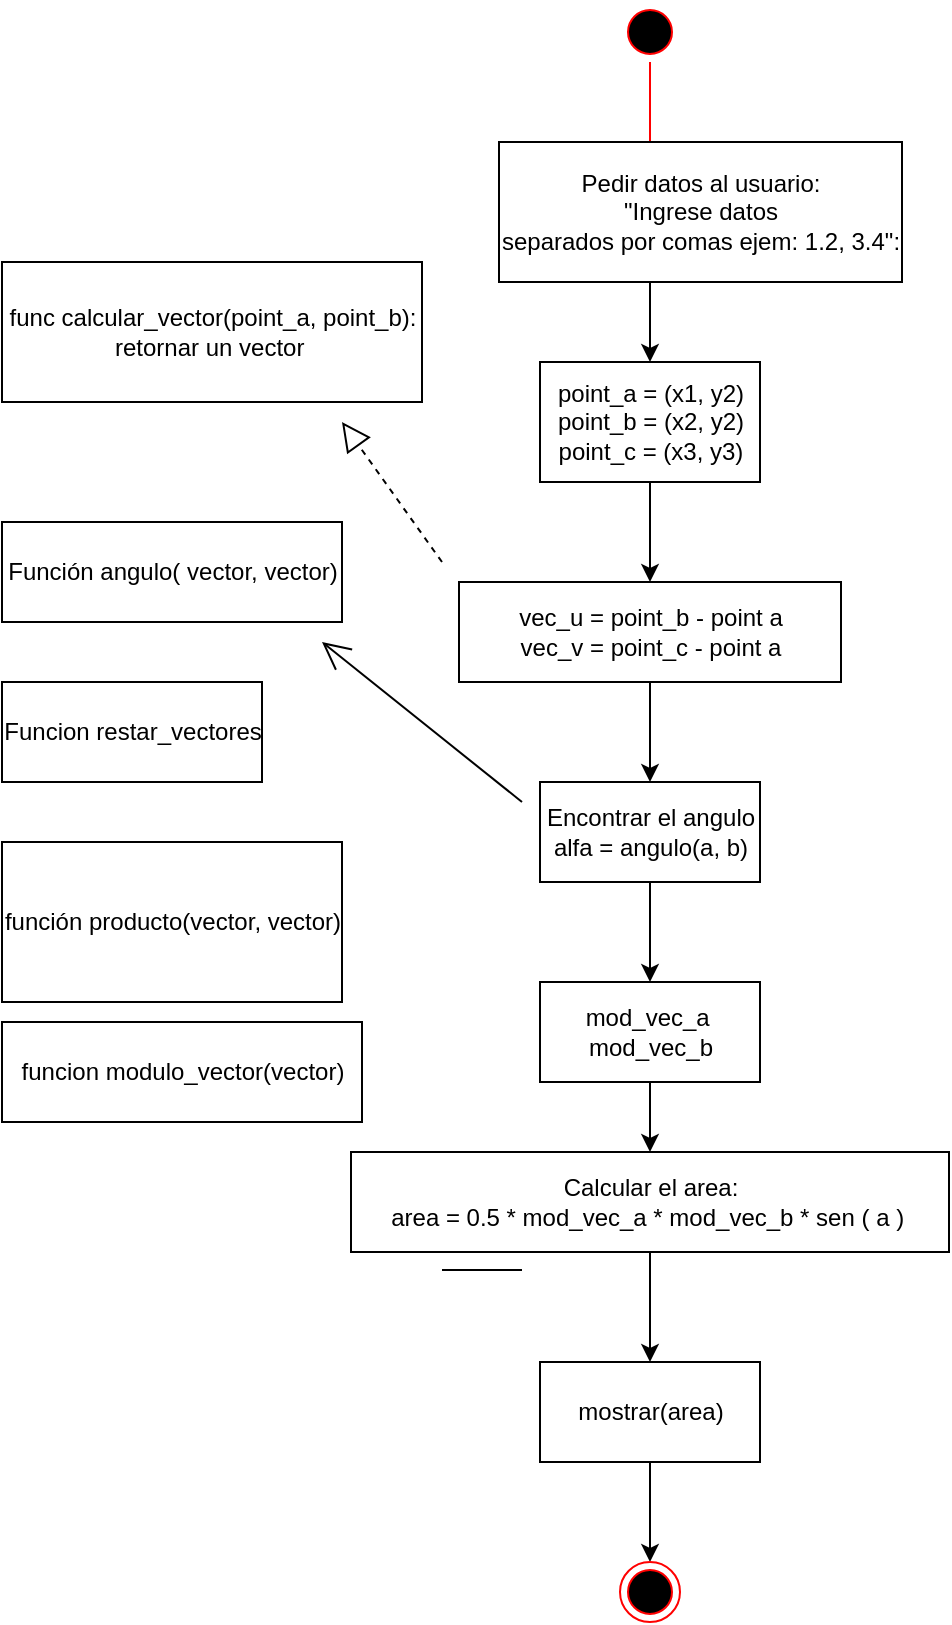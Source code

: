 <mxfile version="14.2.6" type="github">
  <diagram id="6lGFnr-tRphFq525iMFx" name="Page-1">
    <mxGraphModel dx="938" dy="578" grid="1" gridSize="10" guides="1" tooltips="1" connect="1" arrows="1" fold="1" page="1" pageScale="1" pageWidth="827" pageHeight="1169" math="0" shadow="0">
      <root>
        <mxCell id="0" />
        <mxCell id="1" parent="0" />
        <mxCell id="ZepxJ5lsP3LT1o16sexq-1" value="" style="ellipse;html=1;shape=startState;fillColor=#000000;strokeColor=#ff0000;" vertex="1" parent="1">
          <mxGeometry x="399" y="200" width="30" height="30" as="geometry" />
        </mxCell>
        <mxCell id="ZepxJ5lsP3LT1o16sexq-2" value="" style="edgeStyle=orthogonalEdgeStyle;html=1;verticalAlign=bottom;endArrow=open;endSize=8;strokeColor=#ff0000;" edge="1" source="ZepxJ5lsP3LT1o16sexq-1" parent="1">
          <mxGeometry relative="1" as="geometry">
            <mxPoint x="414" y="290" as="targetPoint" />
          </mxGeometry>
        </mxCell>
        <mxCell id="ZepxJ5lsP3LT1o16sexq-5" style="edgeStyle=orthogonalEdgeStyle;rounded=0;orthogonalLoop=1;jettySize=auto;html=1;entryX=0.5;entryY=0;entryDx=0;entryDy=0;" edge="1" parent="1" source="ZepxJ5lsP3LT1o16sexq-3" target="ZepxJ5lsP3LT1o16sexq-4">
          <mxGeometry relative="1" as="geometry">
            <Array as="points">
              <mxPoint x="414" y="350" />
              <mxPoint x="414" y="350" />
            </Array>
          </mxGeometry>
        </mxCell>
        <mxCell id="ZepxJ5lsP3LT1o16sexq-3" value="Pedir datos al usuario: &lt;br&gt;&quot;Ingrese datos&lt;br&gt;&amp;nbsp;separados por comas ejem: 1.2, 3.4&quot;:&amp;nbsp;" style="html=1;" vertex="1" parent="1">
          <mxGeometry x="338.5" y="270" width="201.5" height="70" as="geometry" />
        </mxCell>
        <mxCell id="ZepxJ5lsP3LT1o16sexq-8" style="edgeStyle=orthogonalEdgeStyle;rounded=0;orthogonalLoop=1;jettySize=auto;html=1;entryX=0.5;entryY=0;entryDx=0;entryDy=0;" edge="1" parent="1" source="ZepxJ5lsP3LT1o16sexq-4" target="ZepxJ5lsP3LT1o16sexq-7">
          <mxGeometry relative="1" as="geometry" />
        </mxCell>
        <mxCell id="ZepxJ5lsP3LT1o16sexq-4" value="point_a = (x1, y2)&lt;br&gt;point_b = (x2, y2)&lt;br&gt;point_c = (x3, y3)" style="html=1;" vertex="1" parent="1">
          <mxGeometry x="359" y="380" width="110" height="60" as="geometry" />
        </mxCell>
        <mxCell id="ZepxJ5lsP3LT1o16sexq-13" style="edgeStyle=orthogonalEdgeStyle;rounded=0;orthogonalLoop=1;jettySize=auto;html=1;entryX=0.5;entryY=0;entryDx=0;entryDy=0;" edge="1" parent="1" source="ZepxJ5lsP3LT1o16sexq-7" target="ZepxJ5lsP3LT1o16sexq-12">
          <mxGeometry relative="1" as="geometry" />
        </mxCell>
        <mxCell id="ZepxJ5lsP3LT1o16sexq-7" value="vec_u = point_b - point a&lt;br&gt;vec_v = point_c - point a" style="html=1;" vertex="1" parent="1">
          <mxGeometry x="318.5" y="490" width="191" height="50" as="geometry" />
        </mxCell>
        <mxCell id="ZepxJ5lsP3LT1o16sexq-9" value="func calcular_vector(point_a, point_b):&lt;br&gt;retornar un vector&amp;nbsp;" style="html=1;" vertex="1" parent="1">
          <mxGeometry x="90" y="330" width="210" height="70" as="geometry" />
        </mxCell>
        <mxCell id="ZepxJ5lsP3LT1o16sexq-11" value="" style="endArrow=block;dashed=1;endFill=0;endSize=12;html=1;" edge="1" parent="1">
          <mxGeometry width="160" relative="1" as="geometry">
            <mxPoint x="310" y="480" as="sourcePoint" />
            <mxPoint x="260" y="410" as="targetPoint" />
          </mxGeometry>
        </mxCell>
        <mxCell id="ZepxJ5lsP3LT1o16sexq-21" style="edgeStyle=orthogonalEdgeStyle;rounded=0;orthogonalLoop=1;jettySize=auto;html=1;" edge="1" parent="1" source="ZepxJ5lsP3LT1o16sexq-12" target="ZepxJ5lsP3LT1o16sexq-22">
          <mxGeometry relative="1" as="geometry">
            <mxPoint x="414" y="680" as="targetPoint" />
          </mxGeometry>
        </mxCell>
        <mxCell id="ZepxJ5lsP3LT1o16sexq-12" value="Encontrar el angulo&lt;br&gt;alfa = angulo(a, b)" style="html=1;" vertex="1" parent="1">
          <mxGeometry x="359" y="590" width="110" height="50" as="geometry" />
        </mxCell>
        <mxCell id="ZepxJ5lsP3LT1o16sexq-14" value="Función angulo( vector, vector)" style="html=1;" vertex="1" parent="1">
          <mxGeometry x="90" y="460" width="170" height="50" as="geometry" />
        </mxCell>
        <mxCell id="ZepxJ5lsP3LT1o16sexq-15" value="Funcion restar_vectores" style="html=1;" vertex="1" parent="1">
          <mxGeometry x="90" y="540" width="130" height="50" as="geometry" />
        </mxCell>
        <mxCell id="ZepxJ5lsP3LT1o16sexq-16" value="función producto(vector, vector)" style="html=1;" vertex="1" parent="1">
          <mxGeometry x="90" y="620" width="170" height="80" as="geometry" />
        </mxCell>
        <mxCell id="ZepxJ5lsP3LT1o16sexq-19" value="" style="endArrow=open;endFill=1;endSize=12;html=1;" edge="1" parent="1">
          <mxGeometry width="160" relative="1" as="geometry">
            <mxPoint x="350" y="600" as="sourcePoint" />
            <mxPoint x="250" y="520" as="targetPoint" />
          </mxGeometry>
        </mxCell>
        <mxCell id="ZepxJ5lsP3LT1o16sexq-20" value="funcion modulo_vector(vector)" style="html=1;" vertex="1" parent="1">
          <mxGeometry x="90" y="710" width="180" height="50" as="geometry" />
        </mxCell>
        <mxCell id="ZepxJ5lsP3LT1o16sexq-23" style="edgeStyle=orthogonalEdgeStyle;rounded=0;orthogonalLoop=1;jettySize=auto;html=1;" edge="1" parent="1" source="ZepxJ5lsP3LT1o16sexq-22" target="ZepxJ5lsP3LT1o16sexq-24">
          <mxGeometry relative="1" as="geometry">
            <mxPoint x="414" y="800" as="targetPoint" />
          </mxGeometry>
        </mxCell>
        <mxCell id="ZepxJ5lsP3LT1o16sexq-22" value="mod_vec_a&amp;nbsp;&lt;br&gt;mod_vec_b" style="html=1;" vertex="1" parent="1">
          <mxGeometry x="359" y="690" width="110" height="50" as="geometry" />
        </mxCell>
        <mxCell id="ZepxJ5lsP3LT1o16sexq-27" style="edgeStyle=orthogonalEdgeStyle;rounded=0;orthogonalLoop=1;jettySize=auto;html=1;" edge="1" parent="1" source="ZepxJ5lsP3LT1o16sexq-24" target="ZepxJ5lsP3LT1o16sexq-26">
          <mxGeometry relative="1" as="geometry" />
        </mxCell>
        <mxCell id="ZepxJ5lsP3LT1o16sexq-24" value="Calcular el area:&lt;br&gt;area = 0.5 * mod_vec_a * mod_vec_b * sen ( a )&amp;nbsp;" style="html=1;" vertex="1" parent="1">
          <mxGeometry x="264.5" y="775" width="299" height="50" as="geometry" />
        </mxCell>
        <mxCell id="ZepxJ5lsP3LT1o16sexq-25" value="" style="line;strokeWidth=1;fillColor=none;align=left;verticalAlign=middle;spacingTop=-1;spacingLeft=3;spacingRight=3;rotatable=0;labelPosition=right;points=[];portConstraint=eastwest;" vertex="1" parent="1">
          <mxGeometry x="310" y="830" width="40" height="8" as="geometry" />
        </mxCell>
        <mxCell id="ZepxJ5lsP3LT1o16sexq-31" style="edgeStyle=orthogonalEdgeStyle;rounded=0;orthogonalLoop=1;jettySize=auto;html=1;entryX=0.5;entryY=0;entryDx=0;entryDy=0;" edge="1" parent="1" source="ZepxJ5lsP3LT1o16sexq-26" target="ZepxJ5lsP3LT1o16sexq-30">
          <mxGeometry relative="1" as="geometry" />
        </mxCell>
        <mxCell id="ZepxJ5lsP3LT1o16sexq-26" value="mostrar(area)" style="html=1;" vertex="1" parent="1">
          <mxGeometry x="359" y="880" width="110" height="50" as="geometry" />
        </mxCell>
        <mxCell id="ZepxJ5lsP3LT1o16sexq-30" value="" style="ellipse;html=1;shape=endState;fillColor=#000000;strokeColor=#ff0000;" vertex="1" parent="1">
          <mxGeometry x="399" y="980" width="30" height="30" as="geometry" />
        </mxCell>
      </root>
    </mxGraphModel>
  </diagram>
</mxfile>
